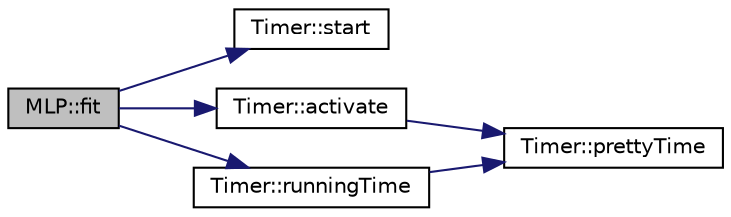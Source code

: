 digraph "MLP::fit"
{
  bgcolor="transparent";
  edge [fontname="Helvetica",fontsize="10",labelfontname="Helvetica",labelfontsize="10"];
  node [fontname="Helvetica",fontsize="10",shape=record];
  rankdir="LR";
  Node7 [label="MLP::fit",height=0.2,width=0.4,color="black", fillcolor="grey75", style="filled", fontcolor="black"];
  Node7 -> Node8 [color="midnightblue",fontsize="10",style="solid",fontname="Helvetica"];
  Node8 [label="Timer::start",height=0.2,width=0.4,color="black",URL="$classTimer.html#a3a8b5272198d029779dc9302a54305a8",tooltip="Start the timer. "];
  Node7 -> Node9 [color="midnightblue",fontsize="10",style="solid",fontname="Helvetica"];
  Node9 [label="Timer::activate",height=0.2,width=0.4,color="black",URL="$classTimer.html#a39c1c8047b50133aea46341f898da32f",tooltip="Checks if the time interval passed in the constructor has passed. "];
  Node9 -> Node10 [color="midnightblue",fontsize="10",style="solid",fontname="Helvetica"];
  Node10 [label="Timer::prettyTime",height=0.2,width=0.4,color="black",URL="$classTimer.html#a449648647fc58458d12282335ae86ad9",tooltip="Formats seconds as HH:MM:SS.mmm. "];
  Node7 -> Node11 [color="midnightblue",fontsize="10",style="solid",fontname="Helvetica"];
  Node11 [label="Timer::runningTime",height=0.2,width=0.4,color="black",URL="$classTimer.html#a7f5fac9e0cce578f93a6925c31d58c75"];
  Node11 -> Node10 [color="midnightblue",fontsize="10",style="solid",fontname="Helvetica"];
}
